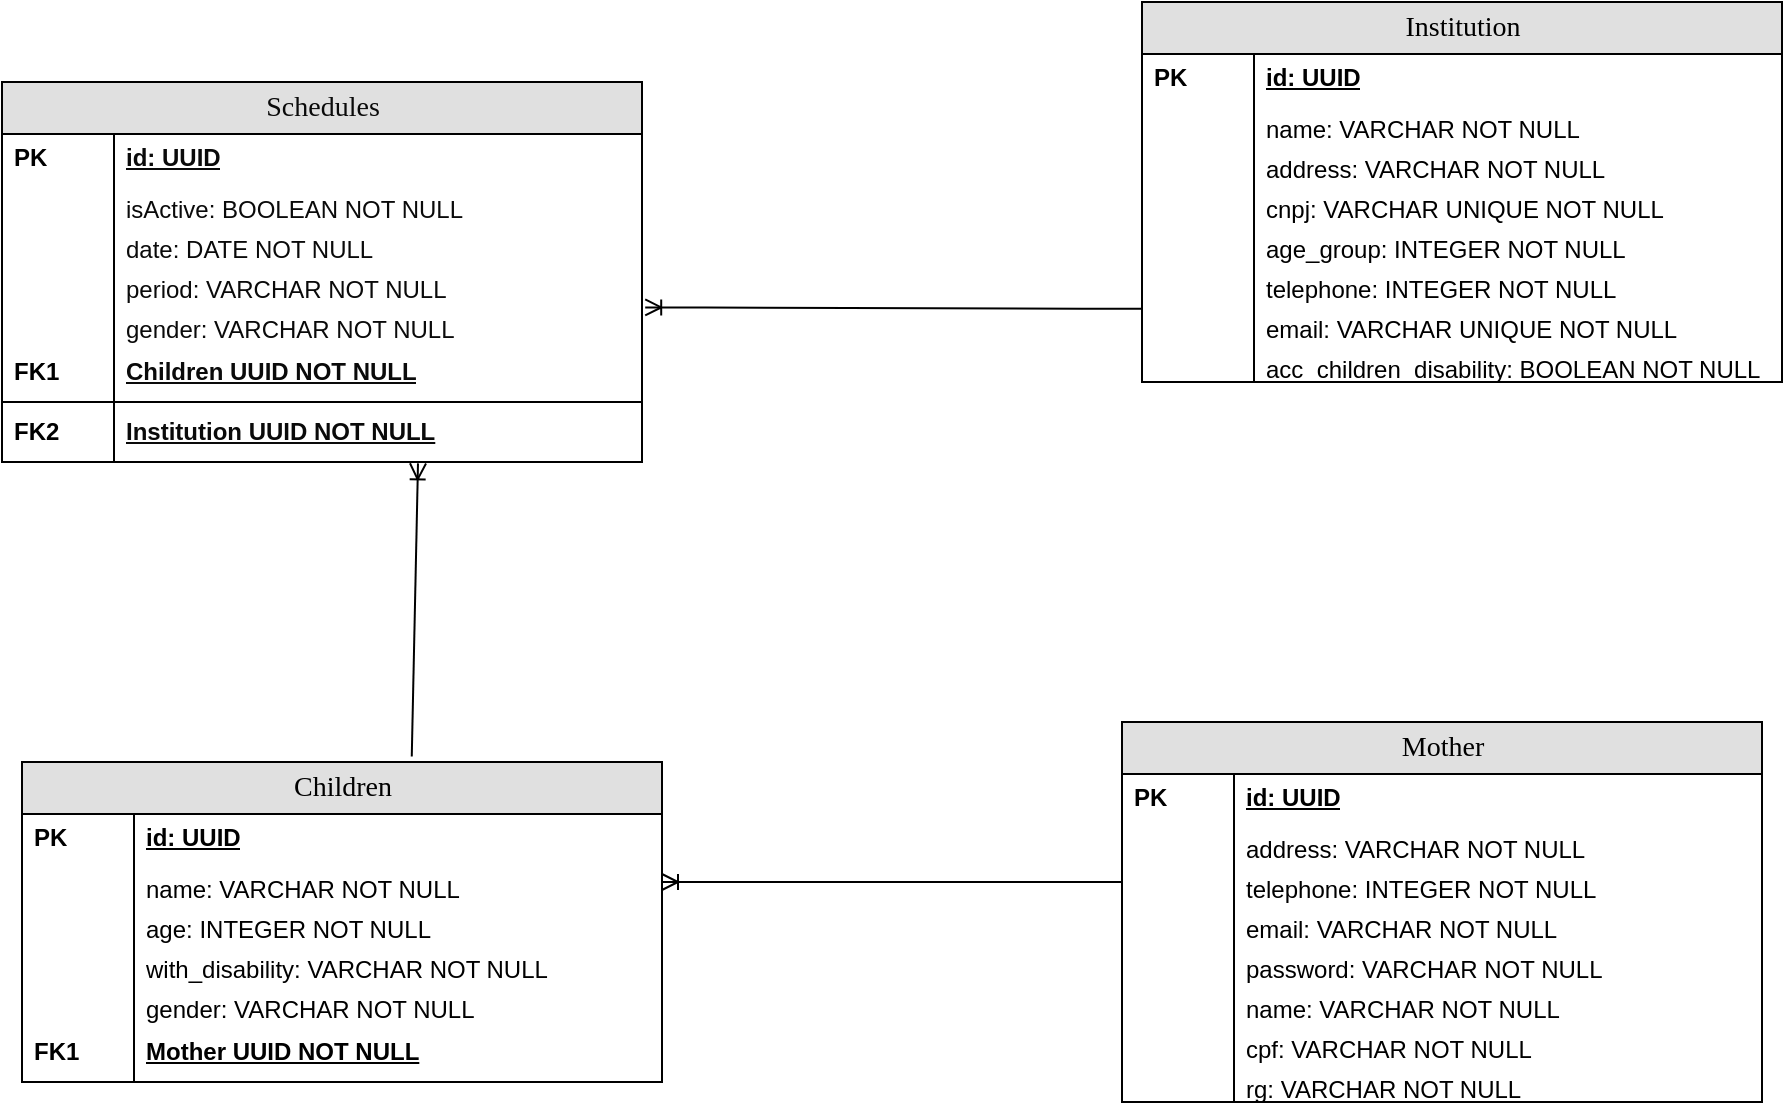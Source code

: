<mxfile version="20.5.1" type="github">
  <diagram name="Page-1" id="e56a1550-8fbb-45ad-956c-1786394a9013">
    <mxGraphModel dx="1335" dy="669" grid="1" gridSize="10" guides="1" tooltips="1" connect="1" arrows="1" fold="1" page="1" pageScale="1" pageWidth="1100" pageHeight="850" background="none" math="0" shadow="0">
      <root>
        <mxCell id="0" />
        <mxCell id="1" parent="0" />
        <mxCell id="2e49270ec7c68f3f-48" value="Institution" style="swimlane;html=1;fontStyle=0;childLayout=stackLayout;horizontal=1;startSize=26;fillColor=#e0e0e0;horizontalStack=0;resizeParent=1;resizeLast=0;collapsible=1;marginBottom=0;swimlaneFillColor=#ffffff;align=center;rounded=0;shadow=0;comic=0;labelBackgroundColor=none;strokeWidth=1;fontFamily=Verdana;fontSize=14;fontColor=#000000;" parent="1" vertex="1">
          <mxGeometry x="650" y="120" width="320" height="190" as="geometry" />
        </mxCell>
        <mxCell id="2e49270ec7c68f3f-49" value="id: UUID" style="shape=partialRectangle;top=0;left=0;right=0;bottom=0;html=1;align=left;verticalAlign=middle;fillColor=none;spacingLeft=60;spacingRight=4;whiteSpace=wrap;overflow=hidden;rotatable=0;points=[[0,0.5],[1,0.5]];portConstraint=eastwest;dropTarget=0;fontStyle=5;fontColor=#000000;" parent="2e49270ec7c68f3f-48" vertex="1">
          <mxGeometry y="26" width="320" height="24" as="geometry" />
        </mxCell>
        <mxCell id="2e49270ec7c68f3f-50" value="PK" style="shape=partialRectangle;fontStyle=1;top=0;left=0;bottom=0;html=1;fillColor=none;align=left;verticalAlign=middle;spacingLeft=4;spacingRight=4;whiteSpace=wrap;overflow=hidden;rotatable=0;points=[];portConstraint=eastwest;part=1;fontColor=#000000;" parent="2e49270ec7c68f3f-49" vertex="1" connectable="0">
          <mxGeometry width="56" height="24" as="geometry" />
        </mxCell>
        <mxCell id="gmfj6apBispgiZ_0Wxfj-1" value="name: VARCHAR NOT NULL" style="shape=partialRectangle;top=0;left=0;right=0;bottom=0;html=1;align=left;verticalAlign=top;fillColor=none;spacingLeft=60;spacingRight=4;whiteSpace=wrap;overflow=hidden;rotatable=0;points=[[0,0.5],[1,0.5]];portConstraint=eastwest;dropTarget=0;fontColor=#000000;" parent="2e49270ec7c68f3f-48" vertex="1">
          <mxGeometry y="50" width="320" height="20" as="geometry" />
        </mxCell>
        <mxCell id="gmfj6apBispgiZ_0Wxfj-2" value="" style="shape=partialRectangle;top=0;left=0;bottom=0;html=1;fillColor=none;align=left;verticalAlign=top;spacingLeft=4;spacingRight=4;whiteSpace=wrap;overflow=hidden;rotatable=0;points=[];portConstraint=eastwest;part=1;" parent="gmfj6apBispgiZ_0Wxfj-1" vertex="1" connectable="0">
          <mxGeometry width="56" height="20" as="geometry" />
        </mxCell>
        <mxCell id="gmfj6apBispgiZ_0Wxfj-30" value="address: VARCHAR NOT NULL" style="shape=partialRectangle;top=0;left=0;right=0;bottom=0;html=1;align=left;verticalAlign=top;fillColor=none;spacingLeft=60;spacingRight=4;whiteSpace=wrap;overflow=hidden;rotatable=0;points=[[0,0.5],[1,0.5]];portConstraint=eastwest;dropTarget=0;fontColor=#000000;" parent="2e49270ec7c68f3f-48" vertex="1">
          <mxGeometry y="70" width="320" height="20" as="geometry" />
        </mxCell>
        <mxCell id="gmfj6apBispgiZ_0Wxfj-31" value="" style="shape=partialRectangle;top=0;left=0;bottom=0;html=1;fillColor=none;align=left;verticalAlign=top;spacingLeft=4;spacingRight=4;whiteSpace=wrap;overflow=hidden;rotatable=0;points=[];portConstraint=eastwest;part=1;" parent="gmfj6apBispgiZ_0Wxfj-30" vertex="1" connectable="0">
          <mxGeometry width="56" height="20" as="geometry" />
        </mxCell>
        <mxCell id="gmfj6apBispgiZ_0Wxfj-34" value="cnpj: VARCHAR UNIQUE NOT NULL&lt;span style=&quot;white-space: pre;&quot;&gt; &lt;/span&gt;" style="shape=partialRectangle;top=0;left=0;right=0;bottom=0;html=1;align=left;verticalAlign=top;fillColor=none;spacingLeft=60;spacingRight=4;whiteSpace=wrap;overflow=hidden;rotatable=0;points=[[0,0.5],[1,0.5]];portConstraint=eastwest;dropTarget=0;fontColor=#000000;" parent="2e49270ec7c68f3f-48" vertex="1">
          <mxGeometry y="90" width="320" height="20" as="geometry" />
        </mxCell>
        <mxCell id="gmfj6apBispgiZ_0Wxfj-35" value="" style="shape=partialRectangle;top=0;left=0;bottom=0;html=1;fillColor=none;align=left;verticalAlign=top;spacingLeft=4;spacingRight=4;whiteSpace=wrap;overflow=hidden;rotatable=0;points=[];portConstraint=eastwest;part=1;" parent="gmfj6apBispgiZ_0Wxfj-34" vertex="1" connectable="0">
          <mxGeometry width="56" height="20" as="geometry" />
        </mxCell>
        <mxCell id="gmfj6apBispgiZ_0Wxfj-36" value="age_group: INTEGER NOT NULL" style="shape=partialRectangle;top=0;left=0;right=0;bottom=0;html=1;align=left;verticalAlign=top;fillColor=none;spacingLeft=60;spacingRight=4;whiteSpace=wrap;overflow=hidden;rotatable=0;points=[[0,0.5],[1,0.5]];portConstraint=eastwest;dropTarget=0;fontColor=#000000;" parent="2e49270ec7c68f3f-48" vertex="1">
          <mxGeometry y="110" width="320" height="20" as="geometry" />
        </mxCell>
        <mxCell id="gmfj6apBispgiZ_0Wxfj-37" value="" style="shape=partialRectangle;top=0;left=0;bottom=0;html=1;fillColor=none;align=left;verticalAlign=top;spacingLeft=4;spacingRight=4;whiteSpace=wrap;overflow=hidden;rotatable=0;points=[];portConstraint=eastwest;part=1;" parent="gmfj6apBispgiZ_0Wxfj-36" vertex="1" connectable="0">
          <mxGeometry width="56" height="20" as="geometry" />
        </mxCell>
        <mxCell id="gmfj6apBispgiZ_0Wxfj-38" value="telephone: INTEGER NOT NULL" style="shape=partialRectangle;top=0;left=0;right=0;bottom=0;html=1;align=left;verticalAlign=top;fillColor=none;spacingLeft=60;spacingRight=4;whiteSpace=wrap;overflow=hidden;rotatable=0;points=[[0,0.5],[1,0.5]];portConstraint=eastwest;dropTarget=0;fontColor=#000000;" parent="2e49270ec7c68f3f-48" vertex="1">
          <mxGeometry y="130" width="320" height="20" as="geometry" />
        </mxCell>
        <mxCell id="gmfj6apBispgiZ_0Wxfj-39" value="" style="shape=partialRectangle;top=0;left=0;bottom=0;html=1;fillColor=none;align=left;verticalAlign=top;spacingLeft=4;spacingRight=4;whiteSpace=wrap;overflow=hidden;rotatable=0;points=[];portConstraint=eastwest;part=1;" parent="gmfj6apBispgiZ_0Wxfj-38" vertex="1" connectable="0">
          <mxGeometry width="56" height="20" as="geometry" />
        </mxCell>
        <mxCell id="gmfj6apBispgiZ_0Wxfj-40" value="email: VARCHAR UNIQUE NOT NULL" style="shape=partialRectangle;top=0;left=0;right=0;bottom=0;html=1;align=left;verticalAlign=top;fillColor=none;spacingLeft=60;spacingRight=4;whiteSpace=wrap;overflow=hidden;rotatable=0;points=[[0,0.5],[1,0.5]];portConstraint=eastwest;dropTarget=0;fontColor=#000000;" parent="2e49270ec7c68f3f-48" vertex="1">
          <mxGeometry y="150" width="320" height="20" as="geometry" />
        </mxCell>
        <mxCell id="gmfj6apBispgiZ_0Wxfj-41" value="" style="shape=partialRectangle;top=0;left=0;bottom=0;html=1;fillColor=none;align=left;verticalAlign=top;spacingLeft=4;spacingRight=4;whiteSpace=wrap;overflow=hidden;rotatable=0;points=[];portConstraint=eastwest;part=1;" parent="gmfj6apBispgiZ_0Wxfj-40" vertex="1" connectable="0">
          <mxGeometry width="56" height="20" as="geometry" />
        </mxCell>
        <mxCell id="gmfj6apBispgiZ_0Wxfj-42" value="acc_children_disability: BOOLEAN NOT NULL" style="shape=partialRectangle;top=0;left=0;right=0;bottom=0;html=1;align=left;verticalAlign=top;fillColor=none;spacingLeft=60;spacingRight=4;whiteSpace=wrap;overflow=hidden;rotatable=0;points=[[0,0.5],[1,0.5]];portConstraint=eastwest;dropTarget=0;fontColor=#000000;" parent="2e49270ec7c68f3f-48" vertex="1">
          <mxGeometry y="170" width="320" height="20" as="geometry" />
        </mxCell>
        <mxCell id="gmfj6apBispgiZ_0Wxfj-43" value="" style="shape=partialRectangle;top=0;left=0;bottom=0;html=1;fillColor=none;align=left;verticalAlign=top;spacingLeft=4;spacingRight=4;whiteSpace=wrap;overflow=hidden;rotatable=0;points=[];portConstraint=eastwest;part=1;" parent="gmfj6apBispgiZ_0Wxfj-42" vertex="1" connectable="0">
          <mxGeometry width="56" height="20" as="geometry" />
        </mxCell>
        <mxCell id="gmfj6apBispgiZ_0Wxfj-46" value="Mother" style="swimlane;html=1;fontStyle=0;childLayout=stackLayout;horizontal=1;startSize=26;fillColor=#e0e0e0;horizontalStack=0;resizeParent=1;resizeLast=0;collapsible=1;marginBottom=0;swimlaneFillColor=#ffffff;align=center;rounded=0;shadow=0;comic=0;labelBackgroundColor=none;strokeWidth=1;fontFamily=Verdana;fontSize=14;fontColor=#000000;" parent="1" vertex="1">
          <mxGeometry x="640" y="480" width="320" height="190" as="geometry" />
        </mxCell>
        <mxCell id="gmfj6apBispgiZ_0Wxfj-47" value="id: UUID" style="shape=partialRectangle;top=0;left=0;right=0;bottom=0;html=1;align=left;verticalAlign=middle;fillColor=none;spacingLeft=60;spacingRight=4;whiteSpace=wrap;overflow=hidden;rotatable=0;points=[[0,0.5],[1,0.5]];portConstraint=eastwest;dropTarget=0;fontStyle=5;fontColor=#000000;" parent="gmfj6apBispgiZ_0Wxfj-46" vertex="1">
          <mxGeometry y="26" width="320" height="24" as="geometry" />
        </mxCell>
        <mxCell id="gmfj6apBispgiZ_0Wxfj-48" value="PK" style="shape=partialRectangle;fontStyle=1;top=0;left=0;bottom=0;html=1;fillColor=none;align=left;verticalAlign=middle;spacingLeft=4;spacingRight=4;whiteSpace=wrap;overflow=hidden;rotatable=0;points=[];portConstraint=eastwest;part=1;" parent="gmfj6apBispgiZ_0Wxfj-47" vertex="1" connectable="0">
          <mxGeometry width="56" height="24" as="geometry" />
        </mxCell>
        <mxCell id="gmfj6apBispgiZ_0Wxfj-51" value="address: VARCHAR NOT NULL" style="shape=partialRectangle;top=0;left=0;right=0;bottom=0;html=1;align=left;verticalAlign=top;fillColor=none;spacingLeft=60;spacingRight=4;whiteSpace=wrap;overflow=hidden;rotatable=0;points=[[0,0.5],[1,0.5]];portConstraint=eastwest;dropTarget=0;fontColor=#000000;" parent="gmfj6apBispgiZ_0Wxfj-46" vertex="1">
          <mxGeometry y="50" width="320" height="20" as="geometry" />
        </mxCell>
        <mxCell id="gmfj6apBispgiZ_0Wxfj-52" value="" style="shape=partialRectangle;top=0;left=0;bottom=0;html=1;fillColor=none;align=left;verticalAlign=top;spacingLeft=4;spacingRight=4;whiteSpace=wrap;overflow=hidden;rotatable=0;points=[];portConstraint=eastwest;part=1;" parent="gmfj6apBispgiZ_0Wxfj-51" vertex="1" connectable="0">
          <mxGeometry width="56" height="20" as="geometry" />
        </mxCell>
        <mxCell id="gmfj6apBispgiZ_0Wxfj-57" value="telephone: INTEGER NOT NULL" style="shape=partialRectangle;top=0;left=0;right=0;bottom=0;html=1;align=left;verticalAlign=top;fillColor=none;spacingLeft=60;spacingRight=4;whiteSpace=wrap;overflow=hidden;rotatable=0;points=[[0,0.5],[1,0.5]];portConstraint=eastwest;dropTarget=0;fontColor=#000000;" parent="gmfj6apBispgiZ_0Wxfj-46" vertex="1">
          <mxGeometry y="70" width="320" height="20" as="geometry" />
        </mxCell>
        <mxCell id="gmfj6apBispgiZ_0Wxfj-58" value="" style="shape=partialRectangle;top=0;left=0;bottom=0;html=1;fillColor=none;align=left;verticalAlign=top;spacingLeft=4;spacingRight=4;whiteSpace=wrap;overflow=hidden;rotatable=0;points=[];portConstraint=eastwest;part=1;" parent="gmfj6apBispgiZ_0Wxfj-57" vertex="1" connectable="0">
          <mxGeometry width="56" height="20" as="geometry" />
        </mxCell>
        <mxCell id="gmfj6apBispgiZ_0Wxfj-59" value="email: VARCHAR NOT NULL" style="shape=partialRectangle;top=0;left=0;right=0;bottom=0;html=1;align=left;verticalAlign=top;fillColor=none;spacingLeft=60;spacingRight=4;whiteSpace=wrap;overflow=hidden;rotatable=0;points=[[0,0.5],[1,0.5]];portConstraint=eastwest;dropTarget=0;fontColor=#000000;" parent="gmfj6apBispgiZ_0Wxfj-46" vertex="1">
          <mxGeometry y="90" width="320" height="20" as="geometry" />
        </mxCell>
        <mxCell id="gmfj6apBispgiZ_0Wxfj-60" value="" style="shape=partialRectangle;top=0;left=0;bottom=0;html=1;fillColor=none;align=left;verticalAlign=top;spacingLeft=4;spacingRight=4;whiteSpace=wrap;overflow=hidden;rotatable=0;points=[];portConstraint=eastwest;part=1;" parent="gmfj6apBispgiZ_0Wxfj-59" vertex="1" connectable="0">
          <mxGeometry width="56" height="20" as="geometry" />
        </mxCell>
        <mxCell id="gmfj6apBispgiZ_0Wxfj-61" value="password: VARCHAR NOT NULL" style="shape=partialRectangle;top=0;left=0;right=0;bottom=0;html=1;align=left;verticalAlign=top;fillColor=none;spacingLeft=60;spacingRight=4;whiteSpace=wrap;overflow=hidden;rotatable=0;points=[[0,0.5],[1,0.5]];portConstraint=eastwest;dropTarget=0;fontColor=#000000;" parent="gmfj6apBispgiZ_0Wxfj-46" vertex="1">
          <mxGeometry y="110" width="320" height="20" as="geometry" />
        </mxCell>
        <mxCell id="gmfj6apBispgiZ_0Wxfj-62" value="" style="shape=partialRectangle;top=0;left=0;bottom=0;html=1;fillColor=none;align=left;verticalAlign=top;spacingLeft=4;spacingRight=4;whiteSpace=wrap;overflow=hidden;rotatable=0;points=[];portConstraint=eastwest;part=1;" parent="gmfj6apBispgiZ_0Wxfj-61" vertex="1" connectable="0">
          <mxGeometry width="56" height="20" as="geometry" />
        </mxCell>
        <mxCell id="gmfj6apBispgiZ_0Wxfj-49" value="name: VARCHAR NOT NULL" style="shape=partialRectangle;top=0;left=0;right=0;bottom=0;html=1;align=left;verticalAlign=top;fillColor=none;spacingLeft=60;spacingRight=4;whiteSpace=wrap;overflow=hidden;rotatable=0;points=[[0,0.5],[1,0.5]];portConstraint=eastwest;dropTarget=0;fontColor=#000000;" parent="gmfj6apBispgiZ_0Wxfj-46" vertex="1">
          <mxGeometry y="130" width="320" height="20" as="geometry" />
        </mxCell>
        <mxCell id="gmfj6apBispgiZ_0Wxfj-50" value="" style="shape=partialRectangle;top=0;left=0;bottom=0;html=1;fillColor=none;align=left;verticalAlign=top;spacingLeft=4;spacingRight=4;whiteSpace=wrap;overflow=hidden;rotatable=0;points=[];portConstraint=eastwest;part=1;" parent="gmfj6apBispgiZ_0Wxfj-49" vertex="1" connectable="0">
          <mxGeometry width="56" height="20" as="geometry" />
        </mxCell>
        <mxCell id="gmfj6apBispgiZ_0Wxfj-53" value="cpf: VARCHAR NOT NULL&lt;span style=&quot;white-space: pre;&quot;&gt; &lt;/span&gt;" style="shape=partialRectangle;top=0;left=0;right=0;bottom=0;html=1;align=left;verticalAlign=top;fillColor=none;spacingLeft=60;spacingRight=4;whiteSpace=wrap;overflow=hidden;rotatable=0;points=[[0,0.5],[1,0.5]];portConstraint=eastwest;dropTarget=0;fontColor=#000000;" parent="gmfj6apBispgiZ_0Wxfj-46" vertex="1">
          <mxGeometry y="150" width="320" height="20" as="geometry" />
        </mxCell>
        <mxCell id="gmfj6apBispgiZ_0Wxfj-54" value="" style="shape=partialRectangle;top=0;left=0;bottom=0;html=1;fillColor=none;align=left;verticalAlign=top;spacingLeft=4;spacingRight=4;whiteSpace=wrap;overflow=hidden;rotatable=0;points=[];portConstraint=eastwest;part=1;" parent="gmfj6apBispgiZ_0Wxfj-53" vertex="1" connectable="0">
          <mxGeometry width="56" height="20" as="geometry" />
        </mxCell>
        <mxCell id="gmfj6apBispgiZ_0Wxfj-55" value="rg: VARCHAR NOT NULL" style="shape=partialRectangle;top=0;left=0;right=0;bottom=0;html=1;align=left;verticalAlign=top;fillColor=none;spacingLeft=60;spacingRight=4;whiteSpace=wrap;overflow=hidden;rotatable=0;points=[[0,0.5],[1,0.5]];portConstraint=eastwest;dropTarget=0;fontColor=#000000;" parent="gmfj6apBispgiZ_0Wxfj-46" vertex="1">
          <mxGeometry y="170" width="320" height="20" as="geometry" />
        </mxCell>
        <mxCell id="gmfj6apBispgiZ_0Wxfj-56" value="" style="shape=partialRectangle;top=0;left=0;bottom=0;html=1;fillColor=none;align=left;verticalAlign=top;spacingLeft=4;spacingRight=4;whiteSpace=wrap;overflow=hidden;rotatable=0;points=[];portConstraint=eastwest;part=1;" parent="gmfj6apBispgiZ_0Wxfj-55" vertex="1" connectable="0">
          <mxGeometry width="56" height="20" as="geometry" />
        </mxCell>
        <mxCell id="gmfj6apBispgiZ_0Wxfj-71" value="Children" style="swimlane;html=1;fontStyle=0;childLayout=stackLayout;horizontal=1;startSize=26;fillColor=#e0e0e0;horizontalStack=0;resizeParent=1;resizeLast=0;collapsible=1;marginBottom=0;swimlaneFillColor=#ffffff;align=center;rounded=0;shadow=0;comic=0;labelBackgroundColor=none;strokeWidth=1;fontFamily=Verdana;fontSize=14;fontColor=#000000;" parent="1" vertex="1">
          <mxGeometry x="90" y="500" width="320" height="160" as="geometry" />
        </mxCell>
        <mxCell id="gmfj6apBispgiZ_0Wxfj-72" value="id: UUID" style="shape=partialRectangle;top=0;left=0;right=0;bottom=0;html=1;align=left;verticalAlign=middle;fillColor=none;spacingLeft=60;spacingRight=4;whiteSpace=wrap;overflow=hidden;rotatable=0;points=[[0,0.5],[1,0.5]];portConstraint=eastwest;dropTarget=0;fontStyle=5;fontColor=#000000;" parent="gmfj6apBispgiZ_0Wxfj-71" vertex="1">
          <mxGeometry y="26" width="320" height="24" as="geometry" />
        </mxCell>
        <mxCell id="gmfj6apBispgiZ_0Wxfj-73" value="PK" style="shape=partialRectangle;fontStyle=1;top=0;left=0;bottom=0;html=1;fillColor=none;align=left;verticalAlign=middle;spacingLeft=4;spacingRight=4;whiteSpace=wrap;overflow=hidden;rotatable=0;points=[];portConstraint=eastwest;part=1;" parent="gmfj6apBispgiZ_0Wxfj-72" vertex="1" connectable="0">
          <mxGeometry width="56" height="24" as="geometry" />
        </mxCell>
        <mxCell id="gmfj6apBispgiZ_0Wxfj-74" value="name: VARCHAR NOT NULL" style="shape=partialRectangle;top=0;left=0;right=0;bottom=0;html=1;align=left;verticalAlign=top;fillColor=none;spacingLeft=60;spacingRight=4;whiteSpace=wrap;overflow=hidden;rotatable=0;points=[[0,0.5],[1,0.5]];portConstraint=eastwest;dropTarget=0;fontColor=#000000;" parent="gmfj6apBispgiZ_0Wxfj-71" vertex="1">
          <mxGeometry y="50" width="320" height="20" as="geometry" />
        </mxCell>
        <mxCell id="gmfj6apBispgiZ_0Wxfj-75" value="" style="shape=partialRectangle;top=0;left=0;bottom=0;html=1;fillColor=none;align=left;verticalAlign=top;spacingLeft=4;spacingRight=4;whiteSpace=wrap;overflow=hidden;rotatable=0;points=[];portConstraint=eastwest;part=1;" parent="gmfj6apBispgiZ_0Wxfj-74" vertex="1" connectable="0">
          <mxGeometry width="56" height="20" as="geometry" />
        </mxCell>
        <mxCell id="gmfj6apBispgiZ_0Wxfj-76" value="age: INTEGER NOT NULL" style="shape=partialRectangle;top=0;left=0;right=0;bottom=0;html=1;align=left;verticalAlign=top;fillColor=none;spacingLeft=60;spacingRight=4;whiteSpace=wrap;overflow=hidden;rotatable=0;points=[[0,0.5],[1,0.5]];portConstraint=eastwest;dropTarget=0;fontColor=#000000;" parent="gmfj6apBispgiZ_0Wxfj-71" vertex="1">
          <mxGeometry y="70" width="320" height="20" as="geometry" />
        </mxCell>
        <mxCell id="gmfj6apBispgiZ_0Wxfj-77" value="" style="shape=partialRectangle;top=0;left=0;bottom=0;html=1;fillColor=none;align=left;verticalAlign=top;spacingLeft=4;spacingRight=4;whiteSpace=wrap;overflow=hidden;rotatable=0;points=[];portConstraint=eastwest;part=1;" parent="gmfj6apBispgiZ_0Wxfj-76" vertex="1" connectable="0">
          <mxGeometry width="56" height="20" as="geometry" />
        </mxCell>
        <mxCell id="gmfj6apBispgiZ_0Wxfj-78" value="with_disability: VARCHAR NOT NULL" style="shape=partialRectangle;top=0;left=0;right=0;bottom=0;html=1;align=left;verticalAlign=top;fillColor=none;spacingLeft=60;spacingRight=4;whiteSpace=wrap;overflow=hidden;rotatable=0;points=[[0,0.5],[1,0.5]];portConstraint=eastwest;dropTarget=0;fontColor=#000000;" parent="gmfj6apBispgiZ_0Wxfj-71" vertex="1">
          <mxGeometry y="90" width="320" height="20" as="geometry" />
        </mxCell>
        <mxCell id="gmfj6apBispgiZ_0Wxfj-79" value="" style="shape=partialRectangle;top=0;left=0;bottom=0;html=1;fillColor=none;align=left;verticalAlign=top;spacingLeft=4;spacingRight=4;whiteSpace=wrap;overflow=hidden;rotatable=0;points=[];portConstraint=eastwest;part=1;" parent="gmfj6apBispgiZ_0Wxfj-78" vertex="1" connectable="0">
          <mxGeometry width="56" height="20" as="geometry" />
        </mxCell>
        <mxCell id="gmfj6apBispgiZ_0Wxfj-80" value="gender: VARCHAR NOT NULL" style="shape=partialRectangle;top=0;left=0;right=0;bottom=0;html=1;align=left;verticalAlign=top;fillColor=none;spacingLeft=60;spacingRight=4;whiteSpace=wrap;overflow=hidden;rotatable=0;points=[[0,0.5],[1,0.5]];portConstraint=eastwest;dropTarget=0;fontColor=#000000;" parent="gmfj6apBispgiZ_0Wxfj-71" vertex="1">
          <mxGeometry y="110" width="320" height="20" as="geometry" />
        </mxCell>
        <mxCell id="gmfj6apBispgiZ_0Wxfj-81" value="" style="shape=partialRectangle;top=0;left=0;bottom=0;html=1;fillColor=none;align=left;verticalAlign=top;spacingLeft=4;spacingRight=4;whiteSpace=wrap;overflow=hidden;rotatable=0;points=[];portConstraint=eastwest;part=1;" parent="gmfj6apBispgiZ_0Wxfj-80" vertex="1" connectable="0">
          <mxGeometry width="56" height="20" as="geometry" />
        </mxCell>
        <mxCell id="gmfj6apBispgiZ_0Wxfj-88" value="Mother UUID NOT NULL" style="shape=partialRectangle;top=0;left=0;right=0;bottom=1;html=1;align=left;verticalAlign=middle;fillColor=none;spacingLeft=60;spacingRight=4;whiteSpace=wrap;overflow=hidden;rotatable=0;points=[[0,0.5],[1,0.5]];portConstraint=eastwest;dropTarget=0;fontStyle=5;fontColor=#000000;" parent="gmfj6apBispgiZ_0Wxfj-71" vertex="1">
          <mxGeometry y="130" width="320" height="30" as="geometry" />
        </mxCell>
        <mxCell id="gmfj6apBispgiZ_0Wxfj-89" value="&lt;font color=&quot;#000000&quot;&gt;FK1&lt;/font&gt;" style="shape=partialRectangle;fontStyle=1;top=0;left=0;bottom=0;html=1;fillColor=none;align=left;verticalAlign=middle;spacingLeft=4;spacingRight=4;whiteSpace=wrap;overflow=hidden;rotatable=0;points=[];portConstraint=eastwest;part=1;" parent="gmfj6apBispgiZ_0Wxfj-88" vertex="1" connectable="0">
          <mxGeometry width="56" height="30" as="geometry" />
        </mxCell>
        <mxCell id="gmfj6apBispgiZ_0Wxfj-94" value="Schedules" style="swimlane;html=1;fontStyle=0;childLayout=stackLayout;horizontal=1;startSize=26;fillColor=#e0e0e0;horizontalStack=0;resizeParent=1;resizeLast=0;collapsible=1;marginBottom=0;swimlaneFillColor=#ffffff;align=center;rounded=0;shadow=0;comic=0;labelBackgroundColor=none;strokeWidth=1;fontFamily=Verdana;fontSize=14;fontColor=#0A0A0A;" parent="1" vertex="1">
          <mxGeometry x="80" y="160" width="320" height="190" as="geometry" />
        </mxCell>
        <mxCell id="gmfj6apBispgiZ_0Wxfj-95" value="id: UUID" style="shape=partialRectangle;top=0;left=0;right=0;bottom=0;html=1;align=left;verticalAlign=middle;fillColor=none;spacingLeft=60;spacingRight=4;whiteSpace=wrap;overflow=hidden;rotatable=0;points=[[0,0.5],[1,0.5]];portConstraint=eastwest;dropTarget=0;fontStyle=5;fontColor=#0A0A0A;" parent="gmfj6apBispgiZ_0Wxfj-94" vertex="1">
          <mxGeometry y="26" width="320" height="24" as="geometry" />
        </mxCell>
        <mxCell id="gmfj6apBispgiZ_0Wxfj-96" value="PK" style="shape=partialRectangle;fontStyle=1;top=0;left=0;bottom=0;html=1;fillColor=none;align=left;verticalAlign=middle;spacingLeft=4;spacingRight=4;whiteSpace=wrap;overflow=hidden;rotatable=0;points=[];portConstraint=eastwest;part=1;fontColor=#000000;" parent="gmfj6apBispgiZ_0Wxfj-95" vertex="1" connectable="0">
          <mxGeometry width="56" height="24" as="geometry" />
        </mxCell>
        <mxCell id="gmfj6apBispgiZ_0Wxfj-99" value="isActive: BOOLEAN NOT NULL" style="shape=partialRectangle;top=0;left=0;right=0;bottom=0;html=1;align=left;verticalAlign=top;fillColor=none;spacingLeft=60;spacingRight=4;whiteSpace=wrap;overflow=hidden;rotatable=0;points=[[0,0.5],[1,0.5]];portConstraint=eastwest;dropTarget=0;fontColor=#0A0A0A;" parent="gmfj6apBispgiZ_0Wxfj-94" vertex="1">
          <mxGeometry y="50" width="320" height="20" as="geometry" />
        </mxCell>
        <mxCell id="gmfj6apBispgiZ_0Wxfj-100" value="" style="shape=partialRectangle;top=0;left=0;bottom=0;html=1;fillColor=none;align=left;verticalAlign=top;spacingLeft=4;spacingRight=4;whiteSpace=wrap;overflow=hidden;rotatable=0;points=[];portConstraint=eastwest;part=1;" parent="gmfj6apBispgiZ_0Wxfj-99" vertex="1" connectable="0">
          <mxGeometry width="56" height="20" as="geometry" />
        </mxCell>
        <mxCell id="gmfj6apBispgiZ_0Wxfj-97" value="date: DATE NOT NULL" style="shape=partialRectangle;top=0;left=0;right=0;bottom=0;html=1;align=left;verticalAlign=top;fillColor=none;spacingLeft=60;spacingRight=4;whiteSpace=wrap;overflow=hidden;rotatable=0;points=[[0,0.5],[1,0.5]];portConstraint=eastwest;dropTarget=0;fontColor=#0A0A0A;" parent="gmfj6apBispgiZ_0Wxfj-94" vertex="1">
          <mxGeometry y="70" width="320" height="20" as="geometry" />
        </mxCell>
        <mxCell id="gmfj6apBispgiZ_0Wxfj-98" value="" style="shape=partialRectangle;top=0;left=0;bottom=0;html=1;fillColor=none;align=left;verticalAlign=top;spacingLeft=4;spacingRight=4;whiteSpace=wrap;overflow=hidden;rotatable=0;points=[];portConstraint=eastwest;part=1;" parent="gmfj6apBispgiZ_0Wxfj-97" vertex="1" connectable="0">
          <mxGeometry width="56" height="20" as="geometry" />
        </mxCell>
        <mxCell id="gmfj6apBispgiZ_0Wxfj-101" value="period: VARCHAR NOT NULL" style="shape=partialRectangle;top=0;left=0;right=0;bottom=0;html=1;align=left;verticalAlign=top;fillColor=none;spacingLeft=60;spacingRight=4;whiteSpace=wrap;overflow=hidden;rotatable=0;points=[[0,0.5],[1,0.5]];portConstraint=eastwest;dropTarget=0;fontColor=#0A0A0A;" parent="gmfj6apBispgiZ_0Wxfj-94" vertex="1">
          <mxGeometry y="90" width="320" height="20" as="geometry" />
        </mxCell>
        <mxCell id="gmfj6apBispgiZ_0Wxfj-102" value="" style="shape=partialRectangle;top=0;left=0;bottom=0;html=1;fillColor=none;align=left;verticalAlign=top;spacingLeft=4;spacingRight=4;whiteSpace=wrap;overflow=hidden;rotatable=0;points=[];portConstraint=eastwest;part=1;" parent="gmfj6apBispgiZ_0Wxfj-101" vertex="1" connectable="0">
          <mxGeometry width="56" height="20" as="geometry" />
        </mxCell>
        <mxCell id="gmfj6apBispgiZ_0Wxfj-103" value="gender: VARCHAR NOT NULL" style="shape=partialRectangle;top=0;left=0;right=0;bottom=0;html=1;align=left;verticalAlign=top;fillColor=none;spacingLeft=60;spacingRight=4;whiteSpace=wrap;overflow=hidden;rotatable=0;points=[[0,0.5],[1,0.5]];portConstraint=eastwest;dropTarget=0;fontColor=#0A0A0A;" parent="gmfj6apBispgiZ_0Wxfj-94" vertex="1">
          <mxGeometry y="110" width="320" height="20" as="geometry" />
        </mxCell>
        <mxCell id="gmfj6apBispgiZ_0Wxfj-104" value="" style="shape=partialRectangle;top=0;left=0;bottom=0;html=1;fillColor=none;align=left;verticalAlign=top;spacingLeft=4;spacingRight=4;whiteSpace=wrap;overflow=hidden;rotatable=0;points=[];portConstraint=eastwest;part=1;" parent="gmfj6apBispgiZ_0Wxfj-103" vertex="1" connectable="0">
          <mxGeometry width="56" height="20" as="geometry" />
        </mxCell>
        <mxCell id="gmfj6apBispgiZ_0Wxfj-105" value="Children UUID NOT NULL" style="shape=partialRectangle;top=0;left=0;right=0;bottom=1;html=1;align=left;verticalAlign=middle;fillColor=none;spacingLeft=60;spacingRight=4;whiteSpace=wrap;overflow=hidden;rotatable=0;points=[[0,0.5],[1,0.5]];portConstraint=eastwest;dropTarget=0;fontStyle=5;fontColor=#0A0A0A;" parent="gmfj6apBispgiZ_0Wxfj-94" vertex="1">
          <mxGeometry y="130" width="320" height="30" as="geometry" />
        </mxCell>
        <mxCell id="gmfj6apBispgiZ_0Wxfj-106" value="&lt;font color=&quot;#000000&quot;&gt;FK1&lt;/font&gt;" style="shape=partialRectangle;fontStyle=1;top=0;left=0;bottom=0;html=1;fillColor=none;align=left;verticalAlign=middle;spacingLeft=4;spacingRight=4;whiteSpace=wrap;overflow=hidden;rotatable=0;points=[];portConstraint=eastwest;part=1;" parent="gmfj6apBispgiZ_0Wxfj-105" vertex="1" connectable="0">
          <mxGeometry width="56" height="30" as="geometry" />
        </mxCell>
        <mxCell id="gmfj6apBispgiZ_0Wxfj-107" value="Institution UUID NOT NULL" style="shape=partialRectangle;top=0;left=0;right=0;bottom=1;html=1;align=left;verticalAlign=middle;fillColor=none;spacingLeft=60;spacingRight=4;whiteSpace=wrap;overflow=hidden;rotatable=0;points=[[0,0.5],[1,0.5]];portConstraint=eastwest;dropTarget=0;fontStyle=5;fontColor=#0A0A0A;" parent="gmfj6apBispgiZ_0Wxfj-94" vertex="1">
          <mxGeometry y="160" width="320" height="30" as="geometry" />
        </mxCell>
        <mxCell id="gmfj6apBispgiZ_0Wxfj-108" value="FK2" style="shape=partialRectangle;fontStyle=1;top=0;left=0;bottom=0;html=1;fillColor=none;align=left;verticalAlign=middle;spacingLeft=4;spacingRight=4;whiteSpace=wrap;overflow=hidden;rotatable=0;points=[];portConstraint=eastwest;part=1;fontColor=#000000;" parent="gmfj6apBispgiZ_0Wxfj-107" vertex="1" connectable="0">
          <mxGeometry width="56" height="30" as="geometry" />
        </mxCell>
        <mxCell id="Ha3u3iO3Alz0xBOfSvFN-2" value="" style="edgeStyle=entityRelationEdgeStyle;fontSize=12;html=1;endArrow=ERoneToMany;rounded=0;entryX=1;entryY=0.5;entryDx=0;entryDy=0;exitX=0;exitY=0.5;exitDx=0;exitDy=0;" parent="1" source="gmfj6apBispgiZ_0Wxfj-57" target="gmfj6apBispgiZ_0Wxfj-74" edge="1">
          <mxGeometry width="100" height="100" relative="1" as="geometry">
            <mxPoint x="490" y="640" as="sourcePoint" />
            <mxPoint x="590" y="540" as="targetPoint" />
          </mxGeometry>
        </mxCell>
        <mxCell id="hdLFs2Nc-hyv1mjce-6Z-3" value="" style="edgeStyle=entityRelationEdgeStyle;fontSize=12;html=1;endArrow=ERoneToMany;rounded=0;exitX=0;exitY=0.171;exitDx=0;exitDy=0;entryX=1.005;entryY=0.136;entryDx=0;entryDy=0;entryPerimeter=0;exitPerimeter=0;" edge="1" parent="1" source="gmfj6apBispgiZ_0Wxfj-40" target="gmfj6apBispgiZ_0Wxfj-103">
          <mxGeometry width="100" height="100" relative="1" as="geometry">
            <mxPoint x="640.0" y="400" as="sourcePoint" />
            <mxPoint x="390" y="410" as="targetPoint" />
          </mxGeometry>
        </mxCell>
        <mxCell id="hdLFs2Nc-hyv1mjce-6Z-4" value="" style="fontSize=12;html=1;endArrow=ERoneToMany;rounded=0;exitX=0.609;exitY=-0.017;exitDx=0;exitDy=0;exitPerimeter=0;entryX=0.65;entryY=1.023;entryDx=0;entryDy=0;entryPerimeter=0;" edge="1" parent="1" source="gmfj6apBispgiZ_0Wxfj-71" target="gmfj6apBispgiZ_0Wxfj-107">
          <mxGeometry width="100" height="100" relative="1" as="geometry">
            <mxPoint x="350" y="424.23" as="sourcePoint" />
            <mxPoint x="350" y="390" as="targetPoint" />
          </mxGeometry>
        </mxCell>
      </root>
    </mxGraphModel>
  </diagram>
</mxfile>
